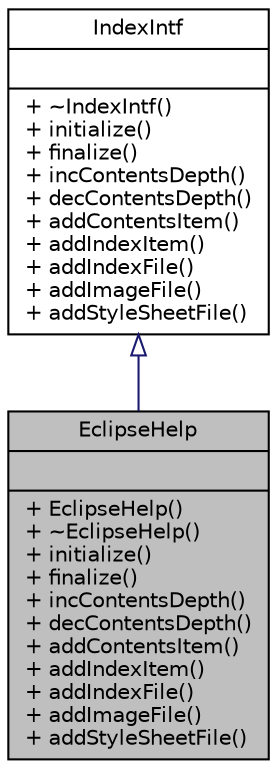 digraph "EclipseHelp"
{
 // LATEX_PDF_SIZE
  edge [fontname="Helvetica",fontsize="10",labelfontname="Helvetica",labelfontsize="10"];
  node [fontname="Helvetica",fontsize="10",shape=record];
  Node1 [label="{EclipseHelp\n||+ EclipseHelp()\l+ ~EclipseHelp()\l+ initialize()\l+ finalize()\l+ incContentsDepth()\l+ decContentsDepth()\l+ addContentsItem()\l+ addIndexItem()\l+ addIndexFile()\l+ addImageFile()\l+ addStyleSheetFile()\l}",height=0.2,width=0.4,color="black", fillcolor="grey75", style="filled", fontcolor="black",tooltip=" "];
  Node2 -> Node1 [dir="back",color="midnightblue",fontsize="10",style="solid",arrowtail="onormal"];
  Node2 [label="{IndexIntf\n||+ ~IndexIntf()\l+ initialize()\l+ finalize()\l+ incContentsDepth()\l+ decContentsDepth()\l+ addContentsItem()\l+ addIndexItem()\l+ addIndexFile()\l+ addImageFile()\l+ addStyleSheetFile()\l}",height=0.2,width=0.4,color="black", fillcolor="white", style="filled",URL="$classIndexIntf.html",tooltip="Abstract interface for index generators."];
}
